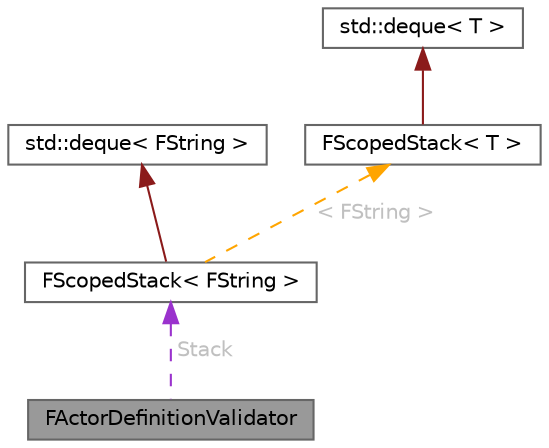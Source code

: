 digraph "FActorDefinitionValidator"
{
 // INTERACTIVE_SVG=YES
 // LATEX_PDF_SIZE
  bgcolor="transparent";
  edge [fontname=Helvetica,fontsize=10,labelfontname=Helvetica,labelfontsize=10];
  node [fontname=Helvetica,fontsize=10,shape=box,height=0.2,width=0.4];
  Node1 [id="Node000001",label="FActorDefinitionValidator",height=0.2,width=0.4,color="gray40", fillcolor="grey60", style="filled", fontcolor="black",tooltip="Checks validity of FActorDefinition."];
  Node2 -> Node1 [id="edge1_Node000001_Node000002",dir="back",color="darkorchid3",style="dashed",tooltip=" ",label=" Stack",fontcolor="grey" ];
  Node2 [id="Node000002",label="FScopedStack\< FString \>",height=0.2,width=0.4,color="gray40", fillcolor="white", style="filled",URL="$d0/d93/classFScopedStack.html",tooltip=" "];
  Node3 -> Node2 [id="edge2_Node000002_Node000003",dir="back",color="firebrick4",style="solid",tooltip=" "];
  Node3 [id="Node000003",label="std::deque\< FString \>",height=0.2,width=0.4,color="gray40", fillcolor="white", style="filled",tooltip=" "];
  Node4 -> Node2 [id="edge3_Node000002_Node000004",dir="back",color="orange",style="dashed",tooltip=" ",label=" \< FString \>",fontcolor="grey" ];
  Node4 [id="Node000004",label="FScopedStack\< T \>",height=0.2,width=0.4,color="gray40", fillcolor="white", style="filled",URL="$d0/d93/classFScopedStack.html",tooltip="A stack to keep track of nested scopes."];
  Node5 -> Node4 [id="edge4_Node000004_Node000005",dir="back",color="firebrick4",style="solid",tooltip=" "];
  Node5 [id="Node000005",label="std::deque\< T \>",height=0.2,width=0.4,color="gray40", fillcolor="white", style="filled",tooltip=" "];
}
